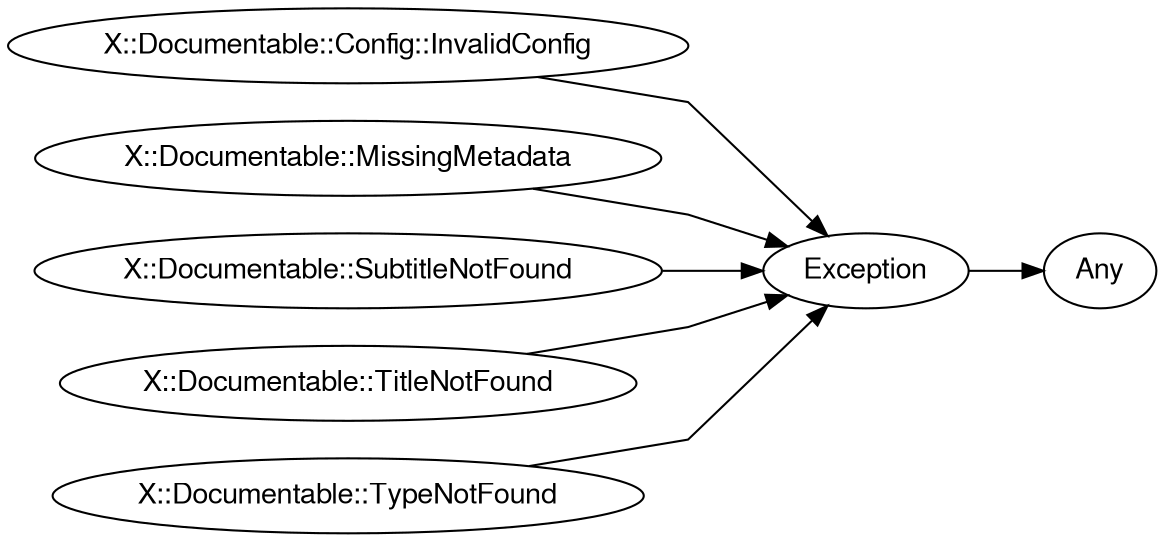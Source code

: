 digraph "perl6-type-graph" {
    rankdir=LR;
    splines=polyline;
    overlap=false; 
    // Types
    "X::Documentable::Config::InvalidConfig" [color="#000000", fontcolor="#000000", href="/type/X::Documentable::Config::InvalidConfig", fontname="FreeSans"];
    "X::Documentable::MissingMetadata" [color="#000000", fontcolor="#000000", href="/type/X::Documentable::MissingMetadata", fontname="FreeSans"];
    "X::Documentable::SubtitleNotFound" [color="#000000", fontcolor="#000000", href="/type/X::Documentable::SubtitleNotFound", fontname="FreeSans"];
    "X::Documentable::TitleNotFound" [color="#000000", fontcolor="#000000", href="/type/X::Documentable::TitleNotFound", fontname="FreeSans"];
    "X::Documentable::TypeNotFound" [color="#000000", fontcolor="#000000", href="/type/X::Documentable::TypeNotFound", fontname="FreeSans"];
    "Exception" [color="#000000", fontcolor="#000000", href="/type/Exception", fontname="FreeSans"];
    "Any" [color="#000000", fontcolor="#000000", href="/type/Any", fontname="FreeSans"];

    // Superclasses
    "X::Documentable::Config::InvalidConfig" -> "Exception" [color="#000000"];
    "X::Documentable::MissingMetadata" -> "Exception" [color="#000000"];
    "X::Documentable::SubtitleNotFound" -> "Exception" [color="#000000"];
    "X::Documentable::TitleNotFound" -> "Exception" [color="#000000"];
    "X::Documentable::TypeNotFound" -> "Exception" [color="#000000"];
    "Exception" -> "Any" [color="#000000"];

    // Roles
}
